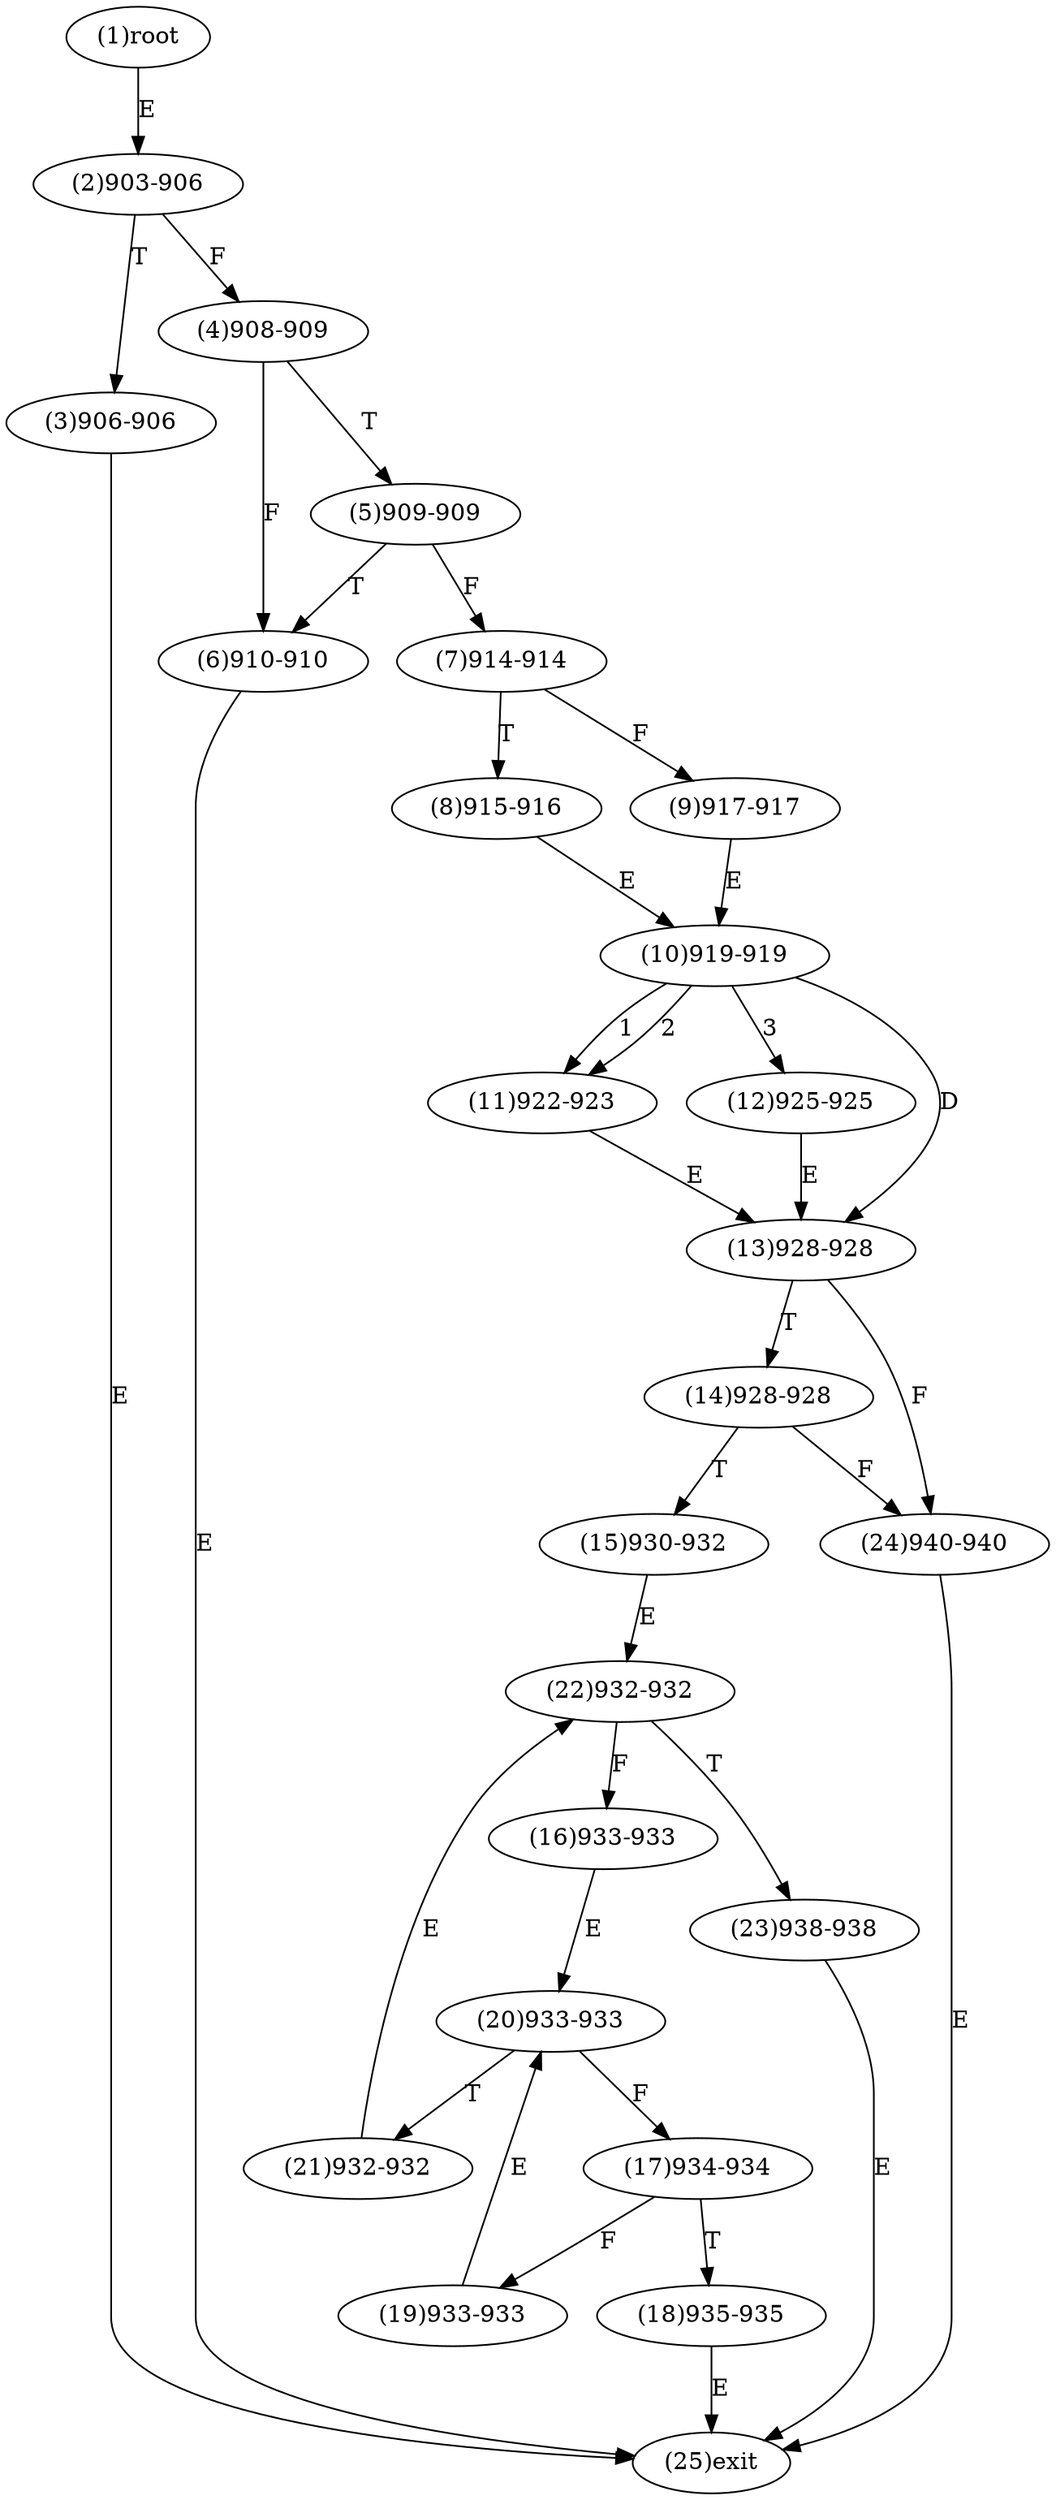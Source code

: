 digraph "" { 
1[ label="(1)root"];
2[ label="(2)903-906"];
3[ label="(3)906-906"];
4[ label="(4)908-909"];
5[ label="(5)909-909"];
6[ label="(6)910-910"];
7[ label="(7)914-914"];
8[ label="(8)915-916"];
9[ label="(9)917-917"];
10[ label="(10)919-919"];
11[ label="(11)922-923"];
12[ label="(12)925-925"];
13[ label="(13)928-928"];
14[ label="(14)928-928"];
15[ label="(15)930-932"];
17[ label="(17)934-934"];
16[ label="(16)933-933"];
19[ label="(19)933-933"];
18[ label="(18)935-935"];
21[ label="(21)932-932"];
20[ label="(20)933-933"];
23[ label="(23)938-938"];
22[ label="(22)932-932"];
25[ label="(25)exit"];
24[ label="(24)940-940"];
1->2[ label="E"];
2->4[ label="F"];
2->3[ label="T"];
3->25[ label="E"];
4->6[ label="F"];
4->5[ label="T"];
5->7[ label="F"];
5->6[ label="T"];
6->25[ label="E"];
7->9[ label="F"];
7->8[ label="T"];
8->10[ label="E"];
9->10[ label="E"];
10->11[ label="1"];
10->11[ label="2"];
10->12[ label="3"];
10->13[ label="D"];
11->13[ label="E"];
12->13[ label="E"];
13->24[ label="F"];
13->14[ label="T"];
14->24[ label="F"];
14->15[ label="T"];
15->22[ label="E"];
16->20[ label="E"];
17->19[ label="F"];
17->18[ label="T"];
18->25[ label="E"];
19->20[ label="E"];
20->17[ label="F"];
20->21[ label="T"];
21->22[ label="E"];
22->16[ label="F"];
22->23[ label="T"];
23->25[ label="E"];
24->25[ label="E"];
}
